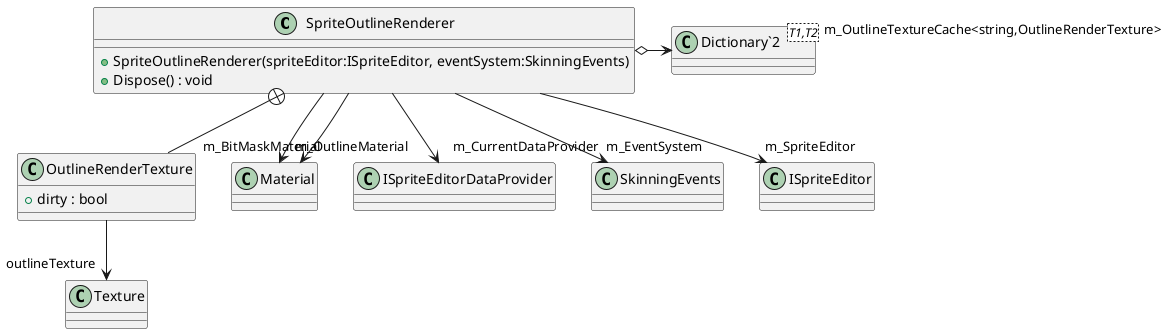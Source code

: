 @startuml
class SpriteOutlineRenderer {
    + SpriteOutlineRenderer(spriteEditor:ISpriteEditor, eventSystem:SkinningEvents)
    + Dispose() : void
}
class OutlineRenderTexture {
    + dirty : bool
}
class "Dictionary`2"<T1,T2> {
}
SpriteOutlineRenderer --> "m_OutlineMaterial" Material
SpriteOutlineRenderer --> "m_BitMaskMaterial" Material
SpriteOutlineRenderer o-> "m_OutlineTextureCache<string,OutlineRenderTexture>" "Dictionary`2"
SpriteOutlineRenderer --> "m_CurrentDataProvider" ISpriteEditorDataProvider
SpriteOutlineRenderer --> "m_EventSystem" SkinningEvents
SpriteOutlineRenderer --> "m_SpriteEditor" ISpriteEditor
SpriteOutlineRenderer +-- OutlineRenderTexture
OutlineRenderTexture --> "outlineTexture" Texture
@enduml
